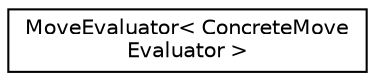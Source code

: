 digraph "Graphical Class Hierarchy"
{
 // LATEX_PDF_SIZE
  edge [fontname="Helvetica",fontsize="10",labelfontname="Helvetica",labelfontsize="10"];
  node [fontname="Helvetica",fontsize="10",shape=record];
  rankdir="LR";
  Node0 [label="MoveEvaluator\< ConcreteMove\lEvaluator \>",height=0.2,width=0.4,color="black", fillcolor="white", style="filled",URL="$classMoveEvaluator.html",tooltip="CRTP interface with a method for selecting a gameboard::Move (concrete examples = moveselection::Mini..."];
}
